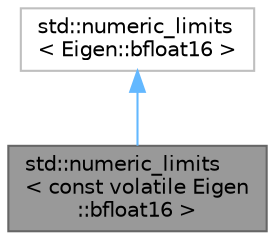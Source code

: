 digraph "std::numeric_limits&lt; const volatile Eigen::bfloat16 &gt;"
{
 // LATEX_PDF_SIZE
  bgcolor="transparent";
  edge [fontname=Helvetica,fontsize=10,labelfontname=Helvetica,labelfontsize=10];
  node [fontname=Helvetica,fontsize=10,shape=box,height=0.2,width=0.4];
  Node1 [id="Node000001",label="std::numeric_limits\l\< const volatile Eigen\l::bfloat16 \>",height=0.2,width=0.4,color="gray40", fillcolor="grey60", style="filled", fontcolor="black",tooltip=" "];
  Node2 -> Node1 [id="edge2_Node000001_Node000002",dir="back",color="steelblue1",style="solid",tooltip=" "];
  Node2 [id="Node000002",label="std::numeric_limits\l\< Eigen::bfloat16 \>",height=0.2,width=0.4,color="grey75", fillcolor="white", style="filled",URL="$structstd_1_1numeric__limits_3_01Eigen_1_1bfloat16_01_4.html",tooltip=" "];
}
